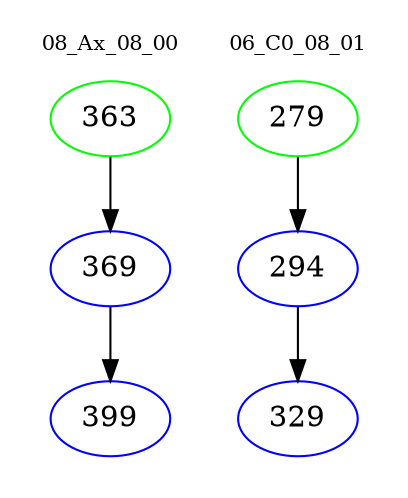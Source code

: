digraph{
subgraph cluster_0 {
color = white
label = "08_Ax_08_00";
fontsize=10;
T0_363 [label="363", color="green"]
T0_363 -> T0_369 [color="black"]
T0_369 [label="369", color="blue"]
T0_369 -> T0_399 [color="black"]
T0_399 [label="399", color="blue"]
}
subgraph cluster_1 {
color = white
label = "06_C0_08_01";
fontsize=10;
T1_279 [label="279", color="green"]
T1_279 -> T1_294 [color="black"]
T1_294 [label="294", color="blue"]
T1_294 -> T1_329 [color="black"]
T1_329 [label="329", color="blue"]
}
}
